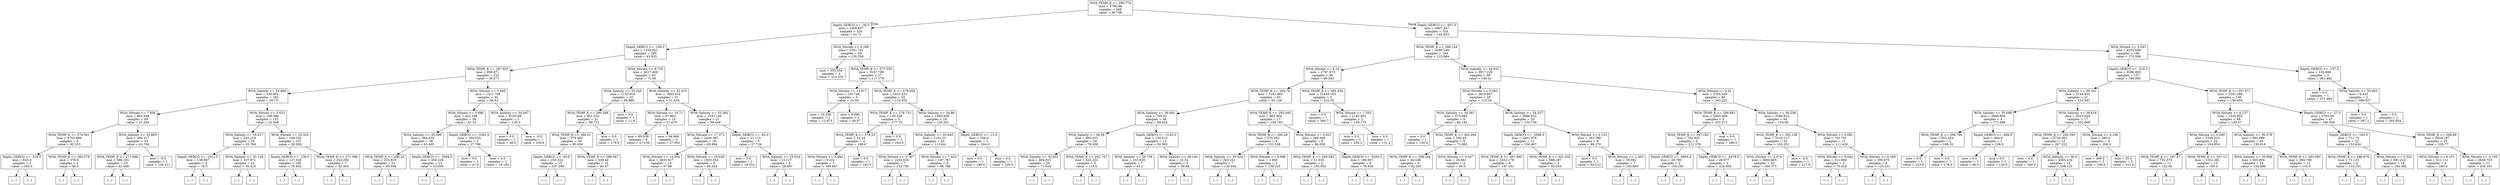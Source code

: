 digraph Tree {
node [shape=box] ;
0 [label="WOA_TEMP_K <= 290.774\nmse = 5796.88\nsamples = 648\nvalue = 99.708"] ;
1 [label="Depth_GEBCO <= -36.5\nmse = 2306.857\nsamples = 324\nvalue = 51.71"] ;
0 -> 1 [labeldistance=2.5, labelangle=45, headlabel="True"] ;
2 [label="Depth_GEBCO <= -100.5\nmse = 1334.921\nsamples = 295\nvalue = 43.925"] ;
1 -> 2 ;
3 [label="WOA_TEMP_K <= 287.602\nmse = 858.871\nsamples = 232\nvalue = 36.071"] ;
2 -> 3 ;
4 [label="WOA_Salinity <= 33.886\nmse = 530.951\nsamples = 192\nvalue = 29.73"] ;
3 -> 4 ;
5 [label="WOA_Nitrate <= 7.856\nmse = 962.649\nsamples = 60\nvalue = 47.264"] ;
4 -> 5 ;
6 [label="WOA_TEMP_K <= 279.561\nmse = 4753.889\nsamples = 6\nvalue = 92.333"] ;
5 -> 6 ;
7 [label="Depth_GEBCO <= -519.5\nmse = 625.0\nsamples = 2\nvalue = 185.0"] ;
6 -> 7 ;
8 [label="(...)"] ;
7 -> 8 ;
9 [label="(...)"] ;
7 -> 9 ;
10 [label="WOA_TEMP_K <= 283.279\nmse = 378.0\nsamples = 4\nvalue = 46.0"] ;
6 -> 10 ;
11 [label="(...)"] ;
10 -> 11 ;
16 [label="(...)"] ;
10 -> 16 ;
17 [label="WOA_Salinity <= 33.883\nmse = 490.317\nsamples = 54\nvalue = 43.706"] ;
5 -> 17 ;
18 [label="WOA_TEMP_K <= 271.948\nmse = 386.183\nsamples = 53\nvalue = 42.499"] ;
17 -> 18 ;
19 [label="(...)"] ;
18 -> 19 ;
26 [label="(...)"] ;
18 -> 26 ;
111 [label="mse = -0.0\nsamples = 1\nvalue = 134.211"] ;
17 -> 111 ;
112 [label="WOA_Nitrate <= 3.633\nmse = 199.068\nsamples = 132\nvalue = 22.948"] ;
4 -> 112 ;
113 [label="WOA_Salinity <= 35.017\nmse = 245.219\nsamples = 25\nvalue = 33.768"] ;
112 -> 113 ;
114 [label="Depth_GEBCO <= -1012.5\nmse = 138.667\nsamples = 3\nvalue = 74.0"] ;
113 -> 114 ;
115 [label="(...)"] ;
114 -> 115 ;
118 [label="(...)"] ;
114 -> 118 ;
119 [label="WOA_Salinity <= 35.128\nmse = 107.971\nsamples = 22\nvalue = 30.415"] ;
113 -> 119 ;
120 [label="(...)"] ;
119 -> 120 ;
125 [label="(...)"] ;
119 -> 125 ;
148 [label="WOA_Nitrate <= 25.324\nmse = 156.325\nsamples = 107\nvalue = 20.509"] ;
112 -> 148 ;
149 [label="Depth_GEBCO <= -136.0\nmse = 127.528\nsamples = 100\nvalue = 19.452"] ;
148 -> 149 ;
150 [label="(...)"] ;
149 -> 150 ;
271 [label="(...)"] ;
149 -> 271 ;
280 [label="WOA_TEMP_K <= 271.386\nmse = 252.206\nsamples = 7\nvalue = 42.304"] ;
148 -> 280 ;
281 [label="(...)"] ;
280 -> 281 ;
284 [label="(...)"] ;
280 -> 284 ;
293 [label="WOA_Nitrate <= 5.949\nmse = 1311.708\nsamples = 40\nvalue = 66.63"] ;
3 -> 293 ;
294 [label="WOA_Nitrate <= 3.696\nmse = 422.198\nsamples = 38\nvalue = 61.53"] ;
293 -> 294 ;
295 [label="WOA_Salinity <= 35.599\nmse = 368.634\nsamples = 36\nvalue = 63.405"] ;
294 -> 295 ;
296 [label="WOA_TEMP_K <= 290.34\nmse = 233.819\nsamples = 22\nvalue = 69.048"] ;
295 -> 296 ;
297 [label="(...)"] ;
296 -> 297 ;
326 [label="(...)"] ;
296 -> 326 ;
331 [label="Depth_GEBCO <= -3584.5\nmse = 450.226\nsamples = 14\nvalue = 53.009"] ;
295 -> 331 ;
332 [label="(...)"] ;
331 -> 332 ;
349 [label="(...)"] ;
331 -> 349 ;
356 [label="Depth_GEBCO <= -3361.0\nmse = 184.553\nsamples = 2\nvalue = 27.788"] ;
294 -> 356 ;
357 [label="mse = 0.0\nsamples = 1\nvalue = 47.0"] ;
356 -> 357 ;
358 [label="mse = 0.0\nsamples = 1\nvalue = 18.182"] ;
356 -> 358 ;
359 [label="WOA_Salinity <= 34.947\nmse = 8335.69\nsamples = 2\nvalue = 139.3"] ;
293 -> 359 ;
360 [label="mse = 0.0\nsamples = 1\nvalue = 48.0"] ;
359 -> 360 ;
361 [label="mse = -0.0\nsamples = 1\nvalue = 230.6"] ;
359 -> 361 ;
362 [label="WOA_Nitrate <= 9.725\nmse = 2027.469\nsamples = 63\nvalue = 72.09"] ;
2 -> 362 ;
363 [label="WOA_Salinity <= 35.244\nmse = 1135.919\nsamples = 32\nvalue = 95.889"] ;
362 -> 363 ;
364 [label="WOA_TEMP_K <= 290.568\nmse = 851.533\nsamples = 31\nvalue = 99.712"] ;
363 -> 364 ;
365 [label="WOA_TEMP_K <= 286.01\nmse = 578.462\nsamples = 30\nvalue = 95.936"] ;
364 -> 365 ;
366 [label="Depth_GEBCO <= -63.5\nmse = 253.322\nsamples = 15\nvalue = 107.269"] ;
365 -> 366 ;
367 [label="(...)"] ;
366 -> 367 ;
376 [label="(...)"] ;
366 -> 376 ;
389 [label="WOA_TEMP_K <= 286.567\nmse = 639.44\nsamples = 15\nvalue = 83.47"] ;
365 -> 389 ;
390 [label="(...)"] ;
389 -> 390 ;
391 [label="(...)"] ;
389 -> 391 ;
416 [label="mse = 0.0\nsamples = 1\nvalue = 179.0"] ;
364 -> 416 ;
417 [label="mse = 0.0\nsamples = 1\nvalue = 11.8"] ;
363 -> 417 ;
418 [label="WOA_Salinity <= 32.415\nmse = 1883.016\nsamples = 31\nvalue = 51.434"] ;
362 -> 418 ;
419 [label="WOA_Nitrate <= 16.71\nmse = 67.903\nsamples = 10\nvalue = 27.479"] ;
418 -> 419 ;
420 [label="mse = 69.938\nsamples = 6\nvalue = 27.139"] ;
419 -> 420 ;
421 [label="mse = 64.666\nsamples = 4\nvalue = 27.955"] ;
419 -> 421 ;
422 [label="WOA_Salinity <= 33.362\nmse = 2197.145\nsamples = 21\nvalue = 58.446"] ;
418 -> 422 ;
423 [label="WOA_Nitrate <= 17.371\nmse = 2440.397\nsamples = 16\nvalue = 65.894"] ;
422 -> 423 ;
424 [label="WOA_Nitrate <= 14.294\nmse = 2635.917\nsamples = 10\nvalue = 57.88"] ;
423 -> 424 ;
425 [label="(...)"] ;
424 -> 425 ;
426 [label="(...)"] ;
424 -> 426 ;
427 [label="WOA_Nitrate <= 19.628\nmse = 1503.354\nsamples = 6\nvalue = 84.324"] ;
423 -> 427 ;
428 [label="(...)"] ;
427 -> 428 ;
429 [label="(...)"] ;
427 -> 429 ;
430 [label="Depth_GEBCO <= -62.0\nmse = 21.115\nsamples = 5\nvalue = 27.724"] ;
422 -> 430 ;
431 [label="mse = 0.0\nsamples = 1\nvalue = 19.514"] ;
430 -> 431 ;
432 [label="WOA_Salinity <= 33.524\nmse = 13.127\nsamples = 4\nvalue = 28.897"] ;
430 -> 432 ;
433 [label="(...)"] ;
432 -> 433 ;
434 [label="(...)"] ;
432 -> 434 ;
437 [label="WOA_Nitrate <= 0.299\nmse = 5331.741\nsamples = 29\nvalue = 130.256"] ;
1 -> 437 ;
438 [label="mse = 555.556\nsamples = 2\nvalue = 313.333"] ;
437 -> 438 ;
439 [label="WOA_TEMP_K <= 277.555\nmse = 3107.789\nsamples = 27\nvalue = 117.179"] ;
437 -> 439 ;
440 [label="WOA_Nitrate <= 14.917\nmse = 183.746\nsamples = 4\nvalue = 21.94"] ;
439 -> 440 ;
441 [label="mse = 24.256\nsamples = 2\nvalue = 12.875"] ;
440 -> 441 ;
442 [label="mse = 9.696\nsamples = 2\nvalue = 40.07"] ;
440 -> 442 ;
443 [label="WOA_TEMP_K <= 278.928\nmse = 1831.431\nsamples = 23\nvalue = 133.052"] ;
439 -> 443 ;
444 [label="WOA_TEMP_K <= 278.731\nmse = 139.438\nsamples = 5\nvalue = 177.75"] ;
443 -> 444 ;
445 [label="WOA_TEMP_K <= 278.25\nmse = 14.24\nsamples = 4\nvalue = 186.6"] ;
444 -> 445 ;
446 [label="WOA_Nitrate <= 5.484\nmse = 0.222\nsamples = 3\nvalue = 189.667"] ;
445 -> 446 ;
447 [label="(...)"] ;
446 -> 447 ;
448 [label="(...)"] ;
446 -> 448 ;
449 [label="mse = 0.0\nsamples = 1\nvalue = 182.0"] ;
445 -> 449 ;
450 [label="mse = 0.0\nsamples = 1\nvalue = 163.0"] ;
444 -> 450 ;
451 [label="WOA_Salinity <= 34.86\nmse = 1580.928\nsamples = 18\nvalue = 120.281"] ;
443 -> 451 ;
452 [label="WOA_Salinity <= 33.945\nmse = 1102.23\nsamples = 16\nvalue = 113.841"] ;
451 -> 452 ;
453 [label="WOA_Nitrate <= 2.787\nmse = 1434.034\nsamples = 7\nvalue = 133.736"] ;
452 -> 453 ;
454 [label="(...)"] ;
453 -> 454 ;
459 [label="(...)"] ;
453 -> 459 ;
464 [label="WOA_Nitrate <= 7.424\nmse = 187.767\nsamples = 9\nvalue = 96.788"] ;
452 -> 464 ;
465 [label="(...)"] ;
464 -> 465 ;
478 [label="(...)"] ;
464 -> 478 ;
481 [label="Depth_GEBCO <= -13.0\nmse = 256.0\nsamples = 2\nvalue = 204.0"] ;
451 -> 481 ;
482 [label="mse = 0.0\nsamples = 1\nvalue = 188.0"] ;
481 -> 482 ;
483 [label="mse = 0.0\nsamples = 1\nvalue = 220.0"] ;
481 -> 483 ;
484 [label="Depth_GEBCO <= -507.5\nmse = 4807.847\nsamples = 324\nvalue = 145.855"] ;
0 -> 484 [labeldistance=2.5, labelangle=-45, headlabel="False"] ;
485 [label="WOA_TEMP_K <= 296.144\nmse = 4280.246\nsamples = 164\nvalue = 123.984"] ;
484 -> 485 ;
486 [label="WOA_Nitrate <= 6.18\nmse = 2797.673\nsamples = 66\nvalue = 90.652"] ;
485 -> 486 ;
487 [label="WOA_TEMP_K <= 294.74\nmse = 1161.965\nsamples = 63\nvalue = 83.128"] ;
486 -> 487 ;
488 [label="WOA_Salinity <= 36.691\nmse = 755.43\nsamples = 46\nvalue = 69.624"] ;
487 -> 488 ;
489 [label="WOA_Salinity <= 36.56\nmse = 803.031\nsamples = 34\nvalue = 78.939"] ;
488 -> 489 ;
490 [label="WOA_Salinity <= 35.931\nmse = 494.615\nsamples = 29\nvalue = 71.024"] ;
489 -> 490 ;
491 [label="(...)"] ;
490 -> 491 ;
524 [label="(...)"] ;
490 -> 524 ;
543 [label="WOA_TEMP_K <= 292.747\nmse = 622.222\nsamples = 5\nvalue = 115.0"] ;
489 -> 543 ;
544 [label="(...)"] ;
543 -> 544 ;
545 [label="(...)"] ;
543 -> 545 ;
550 [label="Depth_GEBCO <= -3142.0\nmse = 139.515\nsamples = 12\nvalue = 50.992"] ;
488 -> 550 ;
551 [label="WOA_Salinity <= 36.758\nmse = 133.639\nsamples = 7\nvalue = 45.2"] ;
550 -> 551 ;
552 [label="(...)"] ;
551 -> 552 ;
557 [label="(...)"] ;
551 -> 557 ;
562 [label="WOA_Salinity <= 38.144\nmse = 22.52\nsamples = 5\nvalue = 59.68"] ;
550 -> 562 ;
563 [label="(...)"] ;
562 -> 563 ;
564 [label="(...)"] ;
562 -> 564 ;
569 [label="WOA_TEMP_K <= 295.445\nmse = 893.904\nsamples = 17\nvalue = 109.783"] ;
487 -> 569 ;
570 [label="WOA_TEMP_K <= 295.28\nmse = 370.832\nsamples = 9\nvalue = 133.528"] ;
569 -> 570 ;
571 [label="WOA_Salinity <= 35.524\nmse = 263.241\nsamples = 7\nvalue = 126.942"] ;
570 -> 571 ;
572 [label="(...)"] ;
571 -> 572 ;
573 [label="(...)"] ;
571 -> 573 ;
584 [label="WOA_Nitrate <= 0.096\nmse = 1.665\nsamples = 2\nvalue = 158.225"] ;
570 -> 584 ;
585 [label="(...)"] ;
584 -> 585 ;
586 [label="(...)"] ;
584 -> 586 ;
587 [label="WOA_Nitrate <= 0.021\nmse = 289.369\nsamples = 8\nvalue = 86.038"] ;
569 -> 587 ;
588 [label="WOA_TEMP_K <= 295.583\nmse = 11.032\nsamples = 2\nvalue = 105.932"] ;
587 -> 588 ;
589 [label="(...)"] ;
588 -> 589 ;
590 [label="(...)"] ;
588 -> 590 ;
591 [label="Depth_GEBCO <= -5200.5\nmse = 196.957\nsamples = 6\nvalue = 78.934"] ;
587 -> 591 ;
592 [label="(...)"] ;
591 -> 592 ;
595 [label="(...)"] ;
591 -> 595 ;
600 [label="WOA_TEMP_K <= 292.454\nmse = 12459.163\nsamples = 3\nvalue = 232.35"] ;
486 -> 600 ;
601 [label="mse = 0.0\nsamples = 1\nvalue = 380.7"] ;
600 -> 601 ;
602 [label="WOA_Nitrate <= 7.353\nmse = 2182.952\nsamples = 2\nvalue = 158.175"] ;
600 -> 602 ;
603 [label="mse = 0.0\nsamples = 1\nvalue = 239.1"] ;
602 -> 603 ;
604 [label="mse = 0.0\nsamples = 1\nvalue = 131.2"] ;
602 -> 604 ;
605 [label="WOA_Salinity <= 34.931\nmse = 3917.229\nsamples = 98\nvalue = 149.41"] ;
485 -> 605 ;
606 [label="WOA_Nitrate <= 0.063\nmse = 2810.807\nsamples = 29\nvalue = 115.34"] ;
605 -> 606 ;
607 [label="WOA_Salinity <= 34.361\nmse = 573.685\nsamples = 9\nvalue = 80.182"] ;
606 -> 607 ;
608 [label="mse = 0.0\nsamples = 1\nvalue = 130.0"] ;
607 -> 608 ;
609 [label="WOA_TEMP_K <= 302.094\nmse = 250.44\nsamples = 8\nvalue = 73.065"] ;
607 -> 609 ;
610 [label="WOA_TEMP_K <= 299.344\nmse = 44.436\nsamples = 6\nvalue = 82.291"] ;
609 -> 610 ;
611 [label="(...)"] ;
610 -> 611 ;
614 [label="(...)"] ;
610 -> 614 ;
619 [label="WOA_Nitrate <= 0.047\nmse = 20.661\nsamples = 2\nvalue = 50.0"] ;
609 -> 619 ;
620 [label="(...)"] ;
619 -> 620 ;
621 [label="(...)"] ;
619 -> 621 ;
622 [label="WOA_Salinity <= 34.527\nmse = 2986.832\nsamples = 20\nvalue = 134.738"] ;
606 -> 622 ;
623 [label="Depth_GEBCO <= -3596.5\nmse = 3461.879\nsamples = 12\nvalue = 156.407"] ;
622 -> 623 ;
624 [label="WOA_TEMP_K <= 301.965\nmse = 1032.178\nsamples = 8\nvalue = 197.101"] ;
623 -> 624 ;
625 [label="(...)"] ;
624 -> 625 ;
638 [label="(...)"] ;
624 -> 638 ;
639 [label="WOA_TEMP_K <= 301.435\nmse = 588.297\nsamples = 4\nvalue = 92.459"] ;
623 -> 639 ;
640 [label="(...)"] ;
639 -> 640 ;
645 [label="(...)"] ;
639 -> 645 ;
646 [label="WOA_Nitrate <= 0.153\nmse = 183.789\nsamples = 8\nvalue = 99.279"] ;
622 -> 646 ;
647 [label="mse = 0.0\nsamples = 1\nvalue = 63.212"] ;
646 -> 647 ;
648 [label="WOA_Nitrate <= 1.403\nmse = 59.082\nsamples = 7\nvalue = 102.885"] ;
646 -> 648 ;
649 [label="(...)"] ;
648 -> 649 ;
660 [label="(...)"] ;
648 -> 660 ;
661 [label="WOA_Nitrate <= 0.01\nmse = 3704.439\nsamples = 69\nvalue = 163.222"] ;
605 -> 661 ;
662 [label="WOA_TEMP_K <= 298.891\nmse = 2643.909\nsamples = 5\nvalue = 225.272"] ;
661 -> 662 ;
663 [label="WOA_TEMP_K <= 297.182\nmse = 702.925\nsamples = 4\nvalue = 212.378"] ;
662 -> 663 ;
664 [label="Depth_GEBCO <= -4954.0\nmse = 28.783\nsamples = 2\nvalue = 154.245"] ;
663 -> 664 ;
665 [label="(...)"] ;
664 -> 665 ;
666 [label="(...)"] ;
664 -> 666 ;
667 [label="Depth_GEBCO <= -4478.0\nmse = 26.677\nsamples = 2\nvalue = 224.005"] ;
663 -> 667 ;
668 [label="(...)"] ;
667 -> 668 ;
669 [label="(...)"] ;
667 -> 669 ;
670 [label="mse = 0.0\nsamples = 1\nvalue = 380.0"] ;
662 -> 670 ;
671 [label="WOA_Salinity <= 36.538\nmse = 3266.614\nsamples = 64\nvalue = 154.99"] ;
661 -> 671 ;
672 [label="WOA_TEMP_K <= 302.138\nmse = 3316.117\nsamples = 53\nvalue = 162.251"] ;
671 -> 672 ;
673 [label="WOA_Nitrate <= 2.374\nmse = 3060.665\nsamples = 52\nvalue = 160.375"] ;
672 -> 673 ;
674 [label="(...)"] ;
673 -> 674 ;
759 [label="(...)"] ;
673 -> 759 ;
768 [label="mse = -0.0\nsamples = 1\nvalue = 317.9"] ;
672 -> 768 ;
769 [label="WOA_Nitrate <= 0.081\nmse = 755.741\nsamples = 11\nvalue = 111.429"] ;
671 -> 769 ;
770 [label="WOA_Nitrate <= 0.044\nmse = 311.858\nsamples = 3\nvalue = 79.424"] ;
769 -> 770 ;
771 [label="(...)"] ;
770 -> 771 ;
772 [label="(...)"] ;
770 -> 772 ;
775 [label="WOA_Nitrate <= 0.208\nmse = 359.675\nsamples = 8\nvalue = 124.231"] ;
769 -> 775 ;
776 [label="(...)"] ;
775 -> 776 ;
777 [label="(...)"] ;
775 -> 777 ;
790 [label="WOA_Nitrate <= 5.041\nmse = 4255.689\nsamples = 160\nvalue = 170.506"] ;
484 -> 790 ;
791 [label="Depth_GEBCO <= -219.5\nmse = 3390.803\nsamples = 157\nvalue = 166.092"] ;
790 -> 791 ;
792 [label="WOA_Salinity <= 36.341\nmse = 5144.632\nsamples = 21\nvalue = 233.587"] ;
791 -> 792 ;
793 [label="WOA_Salinity <= 35.089\nmse = 2089.804\nsamples = 4\nvalue = 171.086"] ;
792 -> 793 ;
794 [label="WOA_TEMP_K <= 296.794\nmse = 503.434\nsamples = 2\nvalue = 196.32"] ;
793 -> 794 ;
795 [label="mse = 0.0\nsamples = 1\nvalue = 223.8"] ;
794 -> 795 ;
796 [label="mse = 0.0\nsamples = 1\nvalue = 178.0"] ;
794 -> 796 ;
797 [label="Depth_GEBCO <= -406.0\nmse = 484.0\nsamples = 2\nvalue = 108.0"] ;
793 -> 797 ;
798 [label="mse = 0.0\nsamples = 1\nvalue = 86.0"] ;
797 -> 798 ;
799 [label="mse = 0.0\nsamples = 1\nvalue = 130.0"] ;
797 -> 799 ;
800 [label="WOA_Salinity <= 36.618\nmse = 4523.629\nsamples = 17\nvalue = 252.609"] ;
792 -> 800 ;
801 [label="WOA_TEMP_K <= 292.595\nmse = 4720.062\nsamples = 13\nvalue = 267.222"] ;
800 -> 801 ;
802 [label="mse = 0.0\nsamples = 1\nvalue = 340.0"] ;
801 -> 802 ;
803 [label="WOA_Salinity <= 36.4\nmse = 4565.234\nsamples = 12\nvalue = 258.125"] ;
801 -> 803 ;
804 [label="(...)"] ;
803 -> 804 ;
805 [label="(...)"] ;
803 -> 805 ;
818 [label="WOA_Nitrate <= 0.106\nmse = 280.0\nsamples = 4\nvalue = 200.0"] ;
800 -> 818 ;
819 [label="mse = 200.0\nsamples = 2\nvalue = 190.0"] ;
818 -> 819 ;
820 [label="mse = 25.0\nsamples = 2\nvalue = 215.0"] ;
818 -> 820 ;
821 [label="WOA_TEMP_K <= 297.971\nmse = 2391.288\nsamples = 136\nvalue = 156.404"] ;
791 -> 821 ;
822 [label="WOA_Nitrate <= 0.137\nmse = 1334.945\nsamples = 89\nvalue = 139.57"] ;
821 -> 822 ;
823 [label="WOA_Nitrate <= 0.082\nmse = 2328.915\nsamples = 24\nvalue = 164.854"] ;
822 -> 823 ;
824 [label="WOA_TEMP_K <= 297.47\nmse = 782.574\nsamples = 11\nvalue = 122.65"] ;
823 -> 824 ;
825 [label="(...)"] ;
824 -> 825 ;
832 [label="(...)"] ;
824 -> 832 ;
833 [label="WOA_TEMP_K <= 297.12\nmse = 1252.381\nsamples = 13\nvalue = 195.0"] ;
823 -> 833 ;
834 [label="(...)"] ;
833 -> 834 ;
843 [label="(...)"] ;
833 -> 843 ;
848 [label="WOA_Salinity <= 36.578\nmse = 692.989\nsamples = 65\nvalue = 130.818"] ;
822 -> 848 ;
849 [label="WOA_Salinity <= 35.858\nmse = 655.904\nsamples = 54\nvalue = 134.886"] ;
848 -> 849 ;
850 [label="(...)"] ;
849 -> 850 ;
921 [label="(...)"] ;
849 -> 921 ;
922 [label="WOA_TEMP_K <= 293.083\nmse = 364.706\nsamples = 11\nvalue = 110.0"] ;
848 -> 922 ;
923 [label="(...)"] ;
922 -> 923 ;
930 [label="(...)"] ;
922 -> 930 ;
931 [label="Depth_GEBCO <= -27.5\nmse = 2793.09\nsamples = 47\nvalue = 190.558"] ;
821 -> 931 ;
932 [label="Depth_GEBCO <= -165.5\nmse = 712.73\nsamples = 22\nvalue = 155.626"] ;
931 -> 932 ;
933 [label="WOA_TEMP_K <= 298.879\nmse = 71.125\nsamples = 4\nvalue = 133.251"] ;
932 -> 933 ;
934 [label="(...)"] ;
933 -> 934 ;
935 [label="(...)"] ;
933 -> 935 ;
936 [label="WOA_Nitrate <= 0.332\nmse = 691.222\nsamples = 18\nvalue = 164.382"] ;
932 -> 936 ;
937 [label="(...)"] ;
936 -> 937 ;
950 [label="(...)"] ;
936 -> 950 ;
963 [label="WOA_TEMP_K <= 298.89\nmse = 2624.197\nsamples = 25\nvalue = 220.77"] ;
931 -> 963 ;
964 [label="WOA_Nitrate <= 0.151\nmse = 511.111\nsamples = 4\nvalue = 260.0"] ;
963 -> 964 ;
965 [label="(...)"] ;
964 -> 965 ;
968 [label="(...)"] ;
964 -> 968 ;
969 [label="WOA_Nitrate <= 0.159\nmse = 2649.733\nsamples = 21\nvalue = 208.161"] ;
963 -> 969 ;
970 [label="(...)"] ;
969 -> 970 ;
989 [label="(...)"] ;
969 -> 989 ;
992 [label="Depth_GEBCO <= -157.5\nmse = 150.886\nsamples = 3\nvalue = 381.492"] ;
790 -> 992 ;
993 [label="mse = 0.0\nsamples = 1\nvalue = 371.468"] ;
992 -> 993 ;
994 [label="WOA_Salinity <= 35.063\nmse = 0.453\nsamples = 2\nvalue = 396.527"] ;
992 -> 994 ;
995 [label="mse = 0.0\nsamples = 1\nvalue = 397.2"] ;
994 -> 995 ;
996 [label="mse = 0.0\nsamples = 1\nvalue = 395.854"] ;
994 -> 996 ;
}